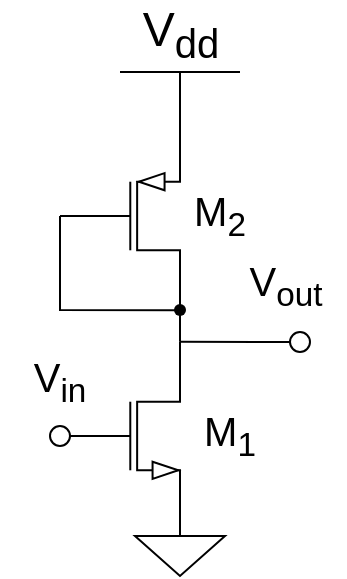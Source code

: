 <mxfile version="24.2.5" type="device">
  <diagram name="第 1 页" id="7cRwmn5VqVCn7UJpwB04">
    <mxGraphModel dx="658" dy="457" grid="1" gridSize="10" guides="1" tooltips="1" connect="1" arrows="1" fold="1" page="1" pageScale="1" pageWidth="827" pageHeight="1169" math="0" shadow="0">
      <root>
        <mxCell id="0" />
        <mxCell id="1" parent="0" />
        <mxCell id="VpaXbYWOEHTcGKpXJ_QQ-1" value="" style="verticalLabelPosition=bottom;shadow=0;dashed=0;align=center;html=1;verticalAlign=top;shape=mxgraph.electrical.transistors.nmos;pointerEvents=1;" parent="1" vertex="1">
          <mxGeometry x="380" y="240" width="60" height="100" as="geometry" />
        </mxCell>
        <mxCell id="VpaXbYWOEHTcGKpXJ_QQ-2" value="" style="verticalLabelPosition=bottom;shadow=0;dashed=0;align=center;html=1;verticalAlign=top;strokeWidth=1;shape=ellipse;" parent="1" vertex="1">
          <mxGeometry x="375" y="285" width="10" height="10" as="geometry" />
        </mxCell>
        <mxCell id="VpaXbYWOEHTcGKpXJ_QQ-3" value="" style="pointerEvents=1;verticalLabelPosition=bottom;shadow=0;dashed=0;align=center;html=1;verticalAlign=top;shape=mxgraph.electrical.signal_sources.signal_ground;" parent="1" vertex="1">
          <mxGeometry x="417.5" y="330" width="45" height="30" as="geometry" />
        </mxCell>
        <mxCell id="VpaXbYWOEHTcGKpXJ_QQ-4" value="V&lt;sub&gt;dd&lt;/sub&gt;" style="verticalLabelPosition=top;verticalAlign=bottom;shape=mxgraph.electrical.signal_sources.vdd;shadow=0;dashed=0;align=center;strokeWidth=1;fontSize=24;html=1;flipV=1;" parent="1" vertex="1">
          <mxGeometry x="410" y="108" width="60" height="50" as="geometry" />
        </mxCell>
        <mxCell id="VpaXbYWOEHTcGKpXJ_QQ-5" value="" style="verticalLabelPosition=bottom;shadow=0;dashed=0;align=center;html=1;verticalAlign=top;strokeWidth=1;shape=ellipse;" parent="1" vertex="1">
          <mxGeometry x="495" y="238" width="10" height="10" as="geometry" />
        </mxCell>
        <mxCell id="VpaXbYWOEHTcGKpXJ_QQ-6" value="&lt;font style=&quot;font-size: 20px;&quot;&gt;V&lt;sub&gt;in&lt;/sub&gt;&lt;/font&gt;" style="text;html=1;align=center;verticalAlign=middle;whiteSpace=wrap;rounded=0;" parent="1" vertex="1">
          <mxGeometry x="350" y="248" width="60" height="30" as="geometry" />
        </mxCell>
        <mxCell id="VpaXbYWOEHTcGKpXJ_QQ-7" value="&lt;font style=&quot;font-size: 20px;&quot;&gt;V&lt;sub&gt;out&lt;/sub&gt;&lt;/font&gt;" style="text;html=1;align=center;verticalAlign=middle;whiteSpace=wrap;rounded=0;" parent="1" vertex="1">
          <mxGeometry x="462.5" y="200" width="60" height="30" as="geometry" />
        </mxCell>
        <mxCell id="VpaXbYWOEHTcGKpXJ_QQ-8" value="" style="endArrow=none;html=1;strokeWidth=1;rounded=0;entryX=1;entryY=0;entryDx=0;entryDy=0;entryPerimeter=0;exitDx=0;exitDy=0;exitPerimeter=0;" parent="1" source="VpaXbYWOEHTcGKpXJ_QQ-17" target="VpaXbYWOEHTcGKpXJ_QQ-1" edge="1">
          <mxGeometry width="100" relative="1" as="geometry">
            <mxPoint x="440" y="218" as="sourcePoint" />
            <mxPoint x="480" y="280" as="targetPoint" />
          </mxGeometry>
        </mxCell>
        <mxCell id="VpaXbYWOEHTcGKpXJ_QQ-9" value="" style="endArrow=none;html=1;strokeWidth=1;rounded=0;entryX=0;entryY=0.5;entryDx=0;entryDy=0;exitX=1;exitY=0;exitDx=0;exitDy=0;exitPerimeter=0;" parent="1" source="VpaXbYWOEHTcGKpXJ_QQ-1" target="VpaXbYWOEHTcGKpXJ_QQ-5" edge="1">
          <mxGeometry width="100" relative="1" as="geometry">
            <mxPoint x="380" y="280" as="sourcePoint" />
            <mxPoint x="480" y="280" as="targetPoint" />
          </mxGeometry>
        </mxCell>
        <mxCell id="VpaXbYWOEHTcGKpXJ_QQ-13" value="&lt;span style=&quot;font-size: 20px;&quot;&gt;M&lt;sub&gt;1&lt;/sub&gt;&lt;/span&gt;" style="text;html=1;align=center;verticalAlign=middle;whiteSpace=wrap;rounded=0;" parent="1" vertex="1">
          <mxGeometry x="435" y="275" width="60" height="30" as="geometry" />
        </mxCell>
        <mxCell id="VpaXbYWOEHTcGKpXJ_QQ-14" value="&lt;span style=&quot;font-size: 20px;&quot;&gt;M&lt;sub&gt;2&lt;/sub&gt;&lt;/span&gt;" style="text;html=1;align=center;verticalAlign=middle;whiteSpace=wrap;rounded=0;" parent="1" vertex="1">
          <mxGeometry x="430" y="165" width="60" height="30" as="geometry" />
        </mxCell>
        <mxCell id="VpaXbYWOEHTcGKpXJ_QQ-15" value="" style="verticalLabelPosition=bottom;shadow=0;dashed=0;align=center;html=1;verticalAlign=top;shape=mxgraph.electrical.transistors.pmos;pointerEvents=1;" parent="1" vertex="1">
          <mxGeometry x="380" y="130" width="60" height="100" as="geometry" />
        </mxCell>
        <mxCell id="VpaXbYWOEHTcGKpXJ_QQ-16" value="" style="endArrow=none;html=1;strokeWidth=1;rounded=0;entryX=0;entryY=0.5;entryDx=0;entryDy=0;entryPerimeter=0;exitX=1;exitY=1;exitDx=0;exitDy=0;exitPerimeter=0;" parent="1" source="VpaXbYWOEHTcGKpXJ_QQ-15" target="VpaXbYWOEHTcGKpXJ_QQ-15" edge="1">
          <mxGeometry width="100" relative="1" as="geometry">
            <mxPoint x="370" y="270" as="sourcePoint" />
            <mxPoint x="470" y="270" as="targetPoint" />
            <Array as="points">
              <mxPoint x="380" y="227" />
            </Array>
          </mxGeometry>
        </mxCell>
        <mxCell id="VpaXbYWOEHTcGKpXJ_QQ-18" value="" style="endArrow=none;html=1;strokeWidth=1;rounded=0;entryDx=0;entryDy=0;entryPerimeter=0;exitX=1;exitY=0.5;exitDx=0;exitDy=0;exitPerimeter=0;" parent="1" target="VpaXbYWOEHTcGKpXJ_QQ-17" edge="1">
          <mxGeometry width="100" relative="1" as="geometry">
            <mxPoint x="440" y="218" as="sourcePoint" />
            <mxPoint x="440" y="243" as="targetPoint" />
          </mxGeometry>
        </mxCell>
        <mxCell id="VpaXbYWOEHTcGKpXJ_QQ-17" value="" style="shape=waypoint;sketch=0;fillStyle=solid;size=6;pointerEvents=1;points=[];fillColor=none;resizable=0;rotatable=0;perimeter=centerPerimeter;snapToPoint=1;" parent="1" vertex="1">
          <mxGeometry x="430" y="217" width="20" height="20" as="geometry" />
        </mxCell>
      </root>
    </mxGraphModel>
  </diagram>
</mxfile>
